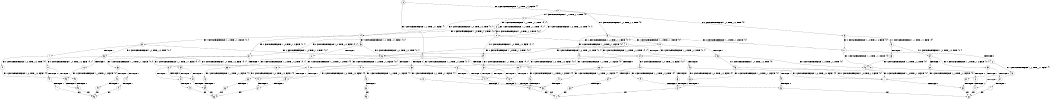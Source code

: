 digraph BCG {
size = "7, 10.5";
center = TRUE;
node [shape = circle];
0 [peripheries = 2];
0 -> 1 [label = "EX !0 !ATOMIC_EXCH_BRANCH (1, +1, TRUE, +1, 3, FALSE) !{}"];
0 -> 2 [label = "EX !1 !ATOMIC_EXCH_BRANCH (1, +1, TRUE, +1, 1, FALSE) !{}"];
1 -> 3 [label = "EX !0 !ATOMIC_EXCH_BRANCH (1, +0, TRUE, +1, 2, TRUE) !{0}"];
1 -> 4 [label = "EX !1 !ATOMIC_EXCH_BRANCH (1, +1, TRUE, +1, 1, TRUE) !{0}"];
1 -> 5 [label = "EX !0 !ATOMIC_EXCH_BRANCH (1, +0, TRUE, +1, 2, TRUE) !{0}"];
2 -> 6 [label = "EX !0 !ATOMIC_EXCH_BRANCH (1, +1, TRUE, +1, 3, TRUE) !{0, 1}"];
2 -> 7 [label = "TERMINATE !1"];
2 -> 8 [label = "EX !0 !ATOMIC_EXCH_BRANCH (1, +1, TRUE, +1, 3, TRUE) !{0, 1}"];
3 -> 9 [label = "EX !0 !ATOMIC_EXCH_BRANCH (1, +0, TRUE, +1, 2, FALSE) !{0}"];
3 -> 10 [label = "EX !1 !ATOMIC_EXCH_BRANCH (1, +1, TRUE, +1, 1, FALSE) !{0}"];
3 -> 11 [label = "EX !0 !ATOMIC_EXCH_BRANCH (1, +0, TRUE, +1, 2, FALSE) !{0}"];
4 -> 12 [label = "EX !0 !ATOMIC_EXCH_BRANCH (1, +0, TRUE, +1, 2, TRUE) !{0, 1}"];
4 -> 13 [label = "EX !1 !ATOMIC_EXCH_BRANCH (1, +1, TRUE, +1, 1, TRUE) !{0, 1}"];
4 -> 14 [label = "EX !0 !ATOMIC_EXCH_BRANCH (1, +0, TRUE, +1, 2, TRUE) !{0, 1}"];
5 -> 15 [label = "EX !1 !ATOMIC_EXCH_BRANCH (1, +1, TRUE, +1, 1, FALSE) !{0}"];
5 -> 11 [label = "EX !0 !ATOMIC_EXCH_BRANCH (1, +0, TRUE, +1, 2, FALSE) !{0}"];
6 -> 16 [label = "TERMINATE !0"];
6 -> 17 [label = "TERMINATE !1"];
7 -> 18 [label = "EX !0 !ATOMIC_EXCH_BRANCH (1, +1, TRUE, +1, 3, TRUE) !{0}"];
7 -> 19 [label = "EX !0 !ATOMIC_EXCH_BRANCH (1, +1, TRUE, +1, 3, TRUE) !{0}"];
8 -> 20 [label = "TERMINATE !0"];
8 -> 21 [label = "TERMINATE !1"];
9 -> 22 [label = "EX !1 !ATOMIC_EXCH_BRANCH (1, +1, TRUE, +1, 1, FALSE) !{0}"];
9 -> 23 [label = "TERMINATE !0"];
10 -> 24 [label = "EX !0 !ATOMIC_EXCH_BRANCH (1, +0, TRUE, +1, 2, TRUE) !{0, 1}"];
10 -> 25 [label = "TERMINATE !1"];
10 -> 26 [label = "EX !0 !ATOMIC_EXCH_BRANCH (1, +0, TRUE, +1, 2, TRUE) !{0, 1}"];
11 -> 27 [label = "EX !1 !ATOMIC_EXCH_BRANCH (1, +1, TRUE, +1, 1, FALSE) !{0}"];
11 -> 28 [label = "TERMINATE !0"];
12 -> 29 [label = "EX !0 !ATOMIC_EXCH_BRANCH (1, +0, TRUE, +1, 2, FALSE) !{0, 1}"];
12 -> 30 [label = "EX !1 !ATOMIC_EXCH_BRANCH (1, +1, TRUE, +1, 1, FALSE) !{0, 1}"];
12 -> 31 [label = "EX !0 !ATOMIC_EXCH_BRANCH (1, +0, TRUE, +1, 2, FALSE) !{0, 1}"];
13 -> 12 [label = "EX !0 !ATOMIC_EXCH_BRANCH (1, +0, TRUE, +1, 2, TRUE) !{0, 1}"];
13 -> 13 [label = "EX !1 !ATOMIC_EXCH_BRANCH (1, +1, TRUE, +1, 1, TRUE) !{0, 1}"];
13 -> 14 [label = "EX !0 !ATOMIC_EXCH_BRANCH (1, +0, TRUE, +1, 2, TRUE) !{0, 1}"];
14 -> 32 [label = "EX !1 !ATOMIC_EXCH_BRANCH (1, +1, TRUE, +1, 1, FALSE) !{0, 1}"];
14 -> 31 [label = "EX !0 !ATOMIC_EXCH_BRANCH (1, +0, TRUE, +1, 2, FALSE) !{0, 1}"];
14 -> 33 [label = "EX !1 !ATOMIC_EXCH_BRANCH (1, +1, TRUE, +1, 1, FALSE) !{0, 1}"];
15 -> 34 [label = "EX !0 !ATOMIC_EXCH_BRANCH (1, +0, TRUE, +1, 2, TRUE) !{0, 1}"];
15 -> 35 [label = "TERMINATE !1"];
16 -> 36 [label = "TERMINATE !1"];
17 -> 37 [label = "TERMINATE !0"];
18 -> 37 [label = "TERMINATE !0"];
19 -> 38 [label = "TERMINATE !0"];
20 -> 39 [label = "TERMINATE !1"];
21 -> 40 [label = "TERMINATE !0"];
22 -> 16 [label = "TERMINATE !0"];
22 -> 17 [label = "TERMINATE !1"];
23 -> 41 [label = "EX !1 !ATOMIC_EXCH_BRANCH (1, +1, TRUE, +1, 1, FALSE) !{}"];
24 -> 42 [label = "EX !0 !ATOMIC_EXCH_BRANCH (1, +0, TRUE, +1, 2, FALSE) !{0, 1}"];
24 -> 43 [label = "TERMINATE !1"];
24 -> 44 [label = "EX !0 !ATOMIC_EXCH_BRANCH (1, +0, TRUE, +1, 2, FALSE) !{0, 1}"];
25 -> 45 [label = "EX !0 !ATOMIC_EXCH_BRANCH (1, +0, TRUE, +1, 2, TRUE) !{0}"];
25 -> 46 [label = "EX !0 !ATOMIC_EXCH_BRANCH (1, +0, TRUE, +1, 2, TRUE) !{0}"];
26 -> 44 [label = "EX !0 !ATOMIC_EXCH_BRANCH (1, +0, TRUE, +1, 2, FALSE) !{0, 1}"];
26 -> 47 [label = "TERMINATE !1"];
27 -> 48 [label = "TERMINATE !0"];
27 -> 49 [label = "TERMINATE !1"];
28 -> 50 [label = "EX !1 !ATOMIC_EXCH_BRANCH (1, +1, TRUE, +1, 1, FALSE) !{}"];
29 -> 51 [label = "EX !1 !ATOMIC_EXCH_BRANCH (1, +1, TRUE, +1, 1, FALSE) !{0, 1}"];
29 -> 52 [label = "TERMINATE !0"];
30 -> 24 [label = "EX !0 !ATOMIC_EXCH_BRANCH (1, +0, TRUE, +1, 2, TRUE) !{0, 1}"];
30 -> 25 [label = "TERMINATE !1"];
30 -> 26 [label = "EX !0 !ATOMIC_EXCH_BRANCH (1, +0, TRUE, +1, 2, TRUE) !{0, 1}"];
31 -> 53 [label = "EX !1 !ATOMIC_EXCH_BRANCH (1, +1, TRUE, +1, 1, FALSE) !{0, 1}"];
31 -> 54 [label = "EX !1 !ATOMIC_EXCH_BRANCH (1, +1, TRUE, +1, 1, FALSE) !{0, 1}"];
31 -> 55 [label = "TERMINATE !0"];
32 -> 56 [label = "EX !0 !ATOMIC_EXCH_BRANCH (1, +0, TRUE, +1, 2, TRUE) !{0, 1}"];
32 -> 57 [label = "TERMINATE !1"];
32 -> 26 [label = "EX !0 !ATOMIC_EXCH_BRANCH (1, +0, TRUE, +1, 2, TRUE) !{0, 1}"];
33 -> 26 [label = "EX !0 !ATOMIC_EXCH_BRANCH (1, +0, TRUE, +1, 2, TRUE) !{0, 1}"];
33 -> 58 [label = "TERMINATE !1"];
34 -> 59 [label = "EX !0 !ATOMIC_EXCH_BRANCH (1, +0, TRUE, +1, 2, FALSE) !{0, 1}"];
34 -> 60 [label = "TERMINATE !1"];
35 -> 46 [label = "EX !0 !ATOMIC_EXCH_BRANCH (1, +0, TRUE, +1, 2, TRUE) !{0}"];
36 -> 61 [label = "exit"];
37 -> 61 [label = "exit"];
38 -> 62 [label = "exit"];
39 -> 63 [label = "exit"];
40 -> 63 [label = "exit"];
41 -> 36 [label = "TERMINATE !1"];
42 -> 64 [label = "TERMINATE !0"];
42 -> 65 [label = "TERMINATE !1"];
43 -> 66 [label = "EX !0 !ATOMIC_EXCH_BRANCH (1, +0, TRUE, +1, 2, FALSE) !{0}"];
43 -> 67 [label = "EX !0 !ATOMIC_EXCH_BRANCH (1, +0, TRUE, +1, 2, FALSE) !{0}"];
44 -> 68 [label = "TERMINATE !0"];
44 -> 69 [label = "TERMINATE !1"];
45 -> 66 [label = "EX !0 !ATOMIC_EXCH_BRANCH (1, +0, TRUE, +1, 2, FALSE) !{0}"];
45 -> 67 [label = "EX !0 !ATOMIC_EXCH_BRANCH (1, +0, TRUE, +1, 2, FALSE) !{0}"];
46 -> 67 [label = "EX !0 !ATOMIC_EXCH_BRANCH (1, +0, TRUE, +1, 2, FALSE) !{0}"];
47 -> 70 [label = "EX !0 !ATOMIC_EXCH_BRANCH (1, +0, TRUE, +1, 2, FALSE) !{0}"];
48 -> 71 [label = "TERMINATE !1"];
49 -> 38 [label = "TERMINATE !0"];
50 -> 71 [label = "TERMINATE !1"];
51 -> 16 [label = "TERMINATE !0"];
51 -> 17 [label = "TERMINATE !1"];
52 -> 72 [label = "EX !1 !ATOMIC_EXCH_BRANCH (1, +1, TRUE, +1, 1, FALSE) !{1}"];
52 -> 73 [label = "EX !1 !ATOMIC_EXCH_BRANCH (1, +1, TRUE, +1, 1, FALSE) !{1}"];
53 -> 74 [label = "TERMINATE !0"];
53 -> 75 [label = "TERMINATE !1"];
54 -> 20 [label = "TERMINATE !0"];
54 -> 21 [label = "TERMINATE !1"];
55 -> 76 [label = "EX !1 !ATOMIC_EXCH_BRANCH (1, +1, TRUE, +1, 1, FALSE) !{1}"];
56 -> 77 [label = "EX !0 !ATOMIC_EXCH_BRANCH (1, +0, TRUE, +1, 2, FALSE) !{0, 1}"];
56 -> 78 [label = "TERMINATE !1"];
56 -> 44 [label = "EX !0 !ATOMIC_EXCH_BRANCH (1, +0, TRUE, +1, 2, FALSE) !{0, 1}"];
57 -> 79 [label = "EX !0 !ATOMIC_EXCH_BRANCH (1, +0, TRUE, +1, 2, TRUE) !{0}"];
58 -> 80 [label = "EX !0 !ATOMIC_EXCH_BRANCH (1, +0, TRUE, +1, 2, TRUE) !{0}"];
59 -> 81 [label = "TERMINATE !0"];
59 -> 82 [label = "TERMINATE !1"];
60 -> 67 [label = "EX !0 !ATOMIC_EXCH_BRANCH (1, +0, TRUE, +1, 2, FALSE) !{0}"];
64 -> 83 [label = "TERMINATE !1"];
65 -> 84 [label = "TERMINATE !0"];
66 -> 84 [label = "TERMINATE !0"];
67 -> 85 [label = "TERMINATE !0"];
68 -> 86 [label = "TERMINATE !1"];
69 -> 87 [label = "TERMINATE !0"];
70 -> 87 [label = "TERMINATE !0"];
71 -> 62 [label = "exit"];
72 -> 36 [label = "TERMINATE !1"];
73 -> 88 [label = "TERMINATE !1"];
74 -> 89 [label = "TERMINATE !1"];
75 -> 90 [label = "TERMINATE !0"];
76 -> 39 [label = "TERMINATE !1"];
77 -> 91 [label = "TERMINATE !0"];
77 -> 92 [label = "TERMINATE !1"];
78 -> 93 [label = "EX !0 !ATOMIC_EXCH_BRANCH (1, +0, TRUE, +1, 2, FALSE) !{0}"];
79 -> 93 [label = "EX !0 !ATOMIC_EXCH_BRANCH (1, +0, TRUE, +1, 2, FALSE) !{0}"];
80 -> 70 [label = "EX !0 !ATOMIC_EXCH_BRANCH (1, +0, TRUE, +1, 2, FALSE) !{0}"];
81 -> 94 [label = "TERMINATE !1"];
82 -> 85 [label = "TERMINATE !0"];
83 -> 61 [label = "exit"];
84 -> 61 [label = "exit"];
85 -> 62 [label = "exit"];
86 -> 63 [label = "exit"];
87 -> 63 [label = "exit"];
88 -> 95 [label = "exit"];
89 -> 96 [label = "exit"];
90 -> 96 [label = "exit"];
91 -> 97 [label = "TERMINATE !1"];
92 -> 98 [label = "TERMINATE !0"];
93 -> 98 [label = "TERMINATE !0"];
94 -> 62 [label = "exit"];
97 -> 96 [label = "exit"];
98 -> 96 [label = "exit"];
}
